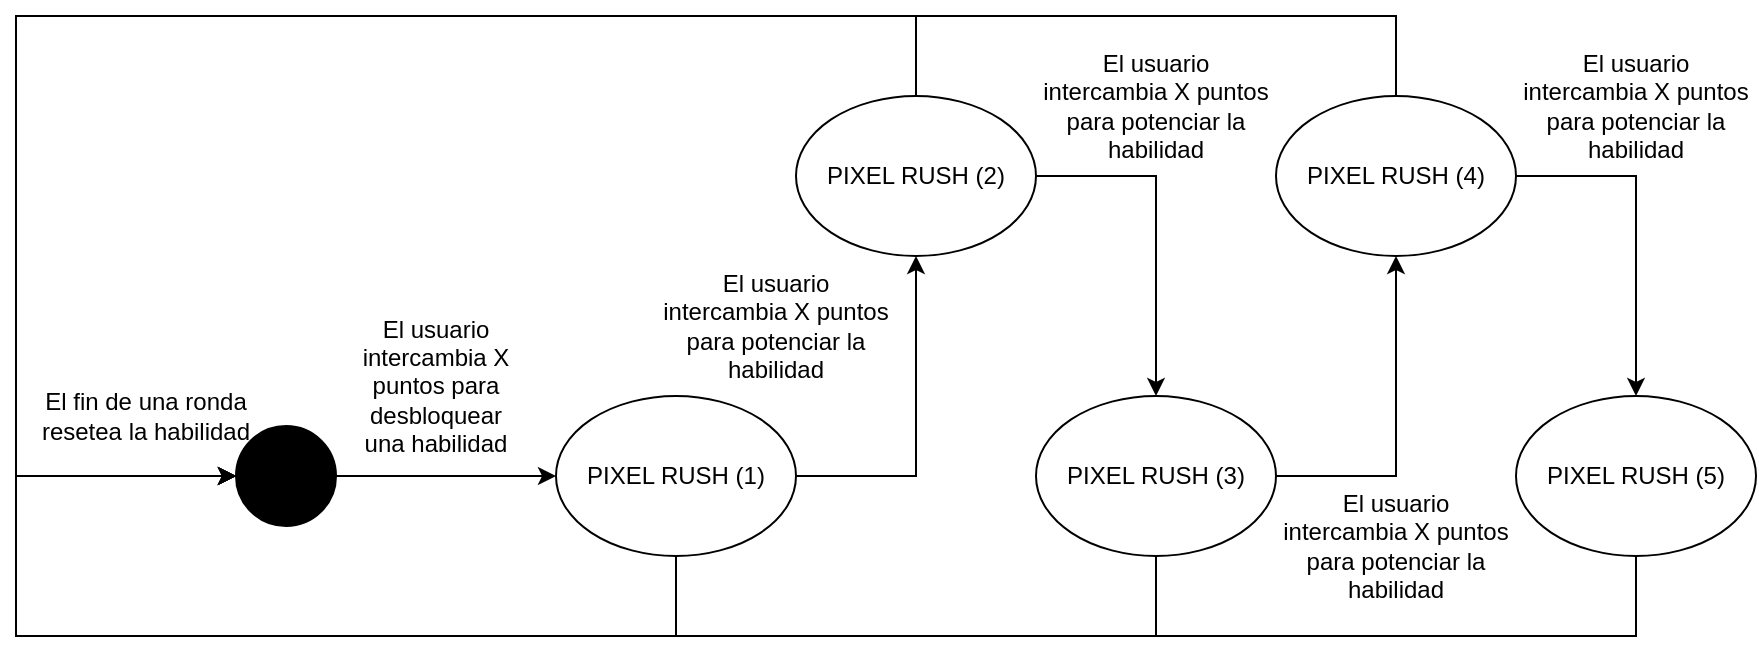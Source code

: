 <mxfile version="13.6.4" type="device"><diagram name="Page-1" id="42789a77-a242-8287-6e28-9cd8cfd52e62"><mxGraphModel dx="862" dy="415" grid="1" gridSize="10" guides="1" tooltips="1" connect="1" arrows="1" fold="1" page="1" pageScale="1" pageWidth="1100" pageHeight="850" background="#ffffff" math="0" shadow="0"><root><mxCell id="0"/><mxCell id="1" parent="0"/><mxCell id="vlcqX0uMsqo-SfHQFX-l-7" style="edgeStyle=orthogonalEdgeStyle;rounded=0;orthogonalLoop=1;jettySize=auto;html=1;exitX=1;exitY=0.5;exitDx=0;exitDy=0;entryX=0;entryY=0.5;entryDx=0;entryDy=0;" edge="1" parent="1" source="vlcqX0uMsqo-SfHQFX-l-1" target="vlcqX0uMsqo-SfHQFX-l-6"><mxGeometry relative="1" as="geometry"/></mxCell><mxCell id="vlcqX0uMsqo-SfHQFX-l-1" value="" style="ellipse;whiteSpace=wrap;html=1;fillColor=#000000;" vertex="1" parent="1"><mxGeometry x="170" y="385" width="50" height="50" as="geometry"/></mxCell><mxCell id="vlcqX0uMsqo-SfHQFX-l-13" style="edgeStyle=orthogonalEdgeStyle;rounded=0;orthogonalLoop=1;jettySize=auto;html=1;exitX=1;exitY=0.5;exitDx=0;exitDy=0;entryX=0.5;entryY=0;entryDx=0;entryDy=0;" edge="1" parent="1" source="vlcqX0uMsqo-SfHQFX-l-2" target="vlcqX0uMsqo-SfHQFX-l-3"><mxGeometry relative="1" as="geometry"/></mxCell><mxCell id="vlcqX0uMsqo-SfHQFX-l-18" style="edgeStyle=orthogonalEdgeStyle;rounded=0;orthogonalLoop=1;jettySize=auto;html=1;exitX=0.5;exitY=0;exitDx=0;exitDy=0;entryX=0;entryY=0.5;entryDx=0;entryDy=0;" edge="1" parent="1" source="vlcqX0uMsqo-SfHQFX-l-2" target="vlcqX0uMsqo-SfHQFX-l-1"><mxGeometry relative="1" as="geometry"><Array as="points"><mxPoint x="750" y="180"/><mxPoint x="60" y="180"/><mxPoint x="60" y="410"/></Array></mxGeometry></mxCell><mxCell id="vlcqX0uMsqo-SfHQFX-l-2" value="PIXEL RUSH (4)" style="ellipse;whiteSpace=wrap;html=1;fillColor=#FFFFFF;" vertex="1" parent="1"><mxGeometry x="690" y="220" width="120" height="80" as="geometry"/></mxCell><mxCell id="vlcqX0uMsqo-SfHQFX-l-26" style="edgeStyle=orthogonalEdgeStyle;rounded=0;orthogonalLoop=1;jettySize=auto;html=1;exitX=0.5;exitY=1;exitDx=0;exitDy=0;entryX=0;entryY=0.5;entryDx=0;entryDy=0;" edge="1" parent="1" source="vlcqX0uMsqo-SfHQFX-l-3" target="vlcqX0uMsqo-SfHQFX-l-1"><mxGeometry relative="1" as="geometry"><Array as="points"><mxPoint x="870" y="490"/><mxPoint x="60" y="490"/><mxPoint x="60" y="410"/></Array></mxGeometry></mxCell><mxCell id="vlcqX0uMsqo-SfHQFX-l-3" value="PIXEL RUSH (5)" style="ellipse;whiteSpace=wrap;html=1;fillColor=#FFFFFF;" vertex="1" parent="1"><mxGeometry x="810" y="370" width="120" height="80" as="geometry"/></mxCell><mxCell id="vlcqX0uMsqo-SfHQFX-l-12" style="edgeStyle=orthogonalEdgeStyle;rounded=0;orthogonalLoop=1;jettySize=auto;html=1;exitX=1;exitY=0.5;exitDx=0;exitDy=0;entryX=0.5;entryY=1;entryDx=0;entryDy=0;" edge="1" parent="1" source="vlcqX0uMsqo-SfHQFX-l-4" target="vlcqX0uMsqo-SfHQFX-l-2"><mxGeometry relative="1" as="geometry"/></mxCell><mxCell id="vlcqX0uMsqo-SfHQFX-l-15" style="edgeStyle=orthogonalEdgeStyle;rounded=0;orthogonalLoop=1;jettySize=auto;html=1;exitX=0.5;exitY=1;exitDx=0;exitDy=0;" edge="1" parent="1" source="vlcqX0uMsqo-SfHQFX-l-4"><mxGeometry relative="1" as="geometry"><mxPoint x="170" y="410" as="targetPoint"/><Array as="points"><mxPoint x="630" y="490"/><mxPoint x="60" y="490"/><mxPoint x="60" y="410"/></Array></mxGeometry></mxCell><mxCell id="vlcqX0uMsqo-SfHQFX-l-4" value="PIXEL RUSH (3)" style="ellipse;whiteSpace=wrap;html=1;fillColor=#FFFFFF;" vertex="1" parent="1"><mxGeometry x="570" y="370" width="120" height="80" as="geometry"/></mxCell><mxCell id="vlcqX0uMsqo-SfHQFX-l-11" style="edgeStyle=orthogonalEdgeStyle;rounded=0;orthogonalLoop=1;jettySize=auto;html=1;exitX=1;exitY=0.5;exitDx=0;exitDy=0;entryX=0.5;entryY=0;entryDx=0;entryDy=0;" edge="1" parent="1" source="vlcqX0uMsqo-SfHQFX-l-5" target="vlcqX0uMsqo-SfHQFX-l-4"><mxGeometry relative="1" as="geometry"/></mxCell><mxCell id="vlcqX0uMsqo-SfHQFX-l-17" style="edgeStyle=orthogonalEdgeStyle;rounded=0;orthogonalLoop=1;jettySize=auto;html=1;exitX=0.5;exitY=0;exitDx=0;exitDy=0;entryX=0;entryY=0.5;entryDx=0;entryDy=0;" edge="1" parent="1" source="vlcqX0uMsqo-SfHQFX-l-5" target="vlcqX0uMsqo-SfHQFX-l-1"><mxGeometry relative="1" as="geometry"><Array as="points"><mxPoint x="510" y="180"/><mxPoint x="60" y="180"/><mxPoint x="60" y="410"/></Array></mxGeometry></mxCell><mxCell id="vlcqX0uMsqo-SfHQFX-l-5" value="PIXEL RUSH (2)" style="ellipse;whiteSpace=wrap;html=1;fillColor=#FFFFFF;" vertex="1" parent="1"><mxGeometry x="450" y="220" width="120" height="80" as="geometry"/></mxCell><mxCell id="vlcqX0uMsqo-SfHQFX-l-10" style="edgeStyle=orthogonalEdgeStyle;rounded=0;orthogonalLoop=1;jettySize=auto;html=1;exitX=1;exitY=0.5;exitDx=0;exitDy=0;entryX=0.5;entryY=1;entryDx=0;entryDy=0;" edge="1" parent="1" source="vlcqX0uMsqo-SfHQFX-l-6" target="vlcqX0uMsqo-SfHQFX-l-5"><mxGeometry relative="1" as="geometry"/></mxCell><mxCell id="vlcqX0uMsqo-SfHQFX-l-16" style="edgeStyle=orthogonalEdgeStyle;rounded=0;orthogonalLoop=1;jettySize=auto;html=1;exitX=0.5;exitY=1;exitDx=0;exitDy=0;entryX=0;entryY=0.5;entryDx=0;entryDy=0;" edge="1" parent="1" source="vlcqX0uMsqo-SfHQFX-l-6" target="vlcqX0uMsqo-SfHQFX-l-1"><mxGeometry relative="1" as="geometry"><Array as="points"><mxPoint x="390" y="490"/><mxPoint x="60" y="490"/><mxPoint x="60" y="410"/></Array></mxGeometry></mxCell><mxCell id="vlcqX0uMsqo-SfHQFX-l-6" value="PIXEL RUSH (1)" style="ellipse;whiteSpace=wrap;html=1;fillColor=#FFFFFF;" vertex="1" parent="1"><mxGeometry x="330" y="370" width="120" height="80" as="geometry"/></mxCell><mxCell id="vlcqX0uMsqo-SfHQFX-l-20" value="El usuario intercambia X puntos para desbloquear una habilidad" style="text;html=1;strokeColor=none;fillColor=none;align=center;verticalAlign=middle;whiteSpace=wrap;rounded=0;" vertex="1" parent="1"><mxGeometry x="230" y="360" width="80" height="10" as="geometry"/></mxCell><mxCell id="vlcqX0uMsqo-SfHQFX-l-22" value="El usuario intercambia X puntos para potenciar la habilidad" style="text;html=1;strokeColor=none;fillColor=none;align=center;verticalAlign=middle;whiteSpace=wrap;rounded=0;" vertex="1" parent="1"><mxGeometry x="380" y="330" width="120" height="10" as="geometry"/></mxCell><mxCell id="vlcqX0uMsqo-SfHQFX-l-23" value="El usuario intercambia X puntos para potenciar la habilidad" style="text;html=1;strokeColor=none;fillColor=none;align=center;verticalAlign=middle;whiteSpace=wrap;rounded=0;" vertex="1" parent="1"><mxGeometry x="570" y="220" width="120" height="10" as="geometry"/></mxCell><mxCell id="vlcqX0uMsqo-SfHQFX-l-24" value="El usuario intercambia X puntos para potenciar la habilidad" style="text;html=1;strokeColor=none;fillColor=none;align=center;verticalAlign=middle;whiteSpace=wrap;rounded=0;" vertex="1" parent="1"><mxGeometry x="690" y="440" width="120" height="10" as="geometry"/></mxCell><mxCell id="vlcqX0uMsqo-SfHQFX-l-27" value="El usuario intercambia X puntos para potenciar la habilidad" style="text;html=1;strokeColor=none;fillColor=none;align=center;verticalAlign=middle;whiteSpace=wrap;rounded=0;" vertex="1" parent="1"><mxGeometry x="810" y="220" width="120" height="10" as="geometry"/></mxCell><mxCell id="vlcqX0uMsqo-SfHQFX-l-30" value="El fin de una ronda resetea la habilidad" style="text;html=1;strokeColor=none;fillColor=none;align=center;verticalAlign=middle;whiteSpace=wrap;rounded=0;" vertex="1" parent="1"><mxGeometry x="70" y="370" width="110" height="20" as="geometry"/></mxCell></root></mxGraphModel></diagram></mxfile>